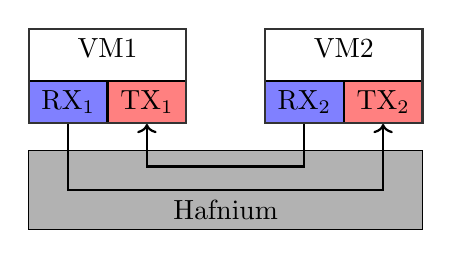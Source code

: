 \begin{tikzpicture}[node distance=1cm, on grid]
\usetikzlibrary{arrows,positioning,fit,shapes}
 \tikzset{
Hypervisor/.style = {draw, minimum width=5cm},
page/.style= {rectangle , draw = black, thick, minimum width = 1cm,minimum height =0.5 cm},
VM/.style = { rectangle, draw=black!80, thick,minimum width=2cm,minimum height=1.2cm}}

\pgfdeclarelayer{foreground}
\pgfsetlayers{main,foreground}

    \begin{pgfonlayer}{foreground}
      \node [VM] (VM1)  at (-1.5,0.75) {};
      \node [VM] (VM2) at (1.5,0.75) {};
      \node [above,yshift=-0.5cm] at (VM1.north) {VM1};
      \node [above,yshift=-0.5cm] at (VM2.north) {VM2};
    \end{pgfonlayer}
     \node [page] (RX1)[fill = blue!50,] at (-2,0.42) {RX$_1$};
     \node [page] (TX1)[fill = red!50] at (-1,0.42) {TX$_{1}$};
      \node [page] (RX2)[fill = blue!50] at (1,0.42) {RX$_2$};
     \node [page] (TX2)[fill = red!50] at (2,0.42) {TX$_{2}$};

     \node [Hypervisor] (Hyp)[fill = black!30,minimum height = 1cm] at (0,-0.7) {};
     \node [below,yshift=0.5cm] at (Hyp.south) {Hafnium};


      \coordinate (P1) at (-2,-0.7);
      \coordinate (P2) at (-1,-0.4);
      \coordinate (P3) at (2,-0.7);
      \coordinate (P4) at (1,-0.4);

      \draw [thick,->]  (RX1.south) |- (P1) -- (P3)-|  (TX2.south);
      \draw [thick, ->]  (RX2.south) |- (P4) -- (P2)-|  (TX1.south);

  \end{tikzpicture}
